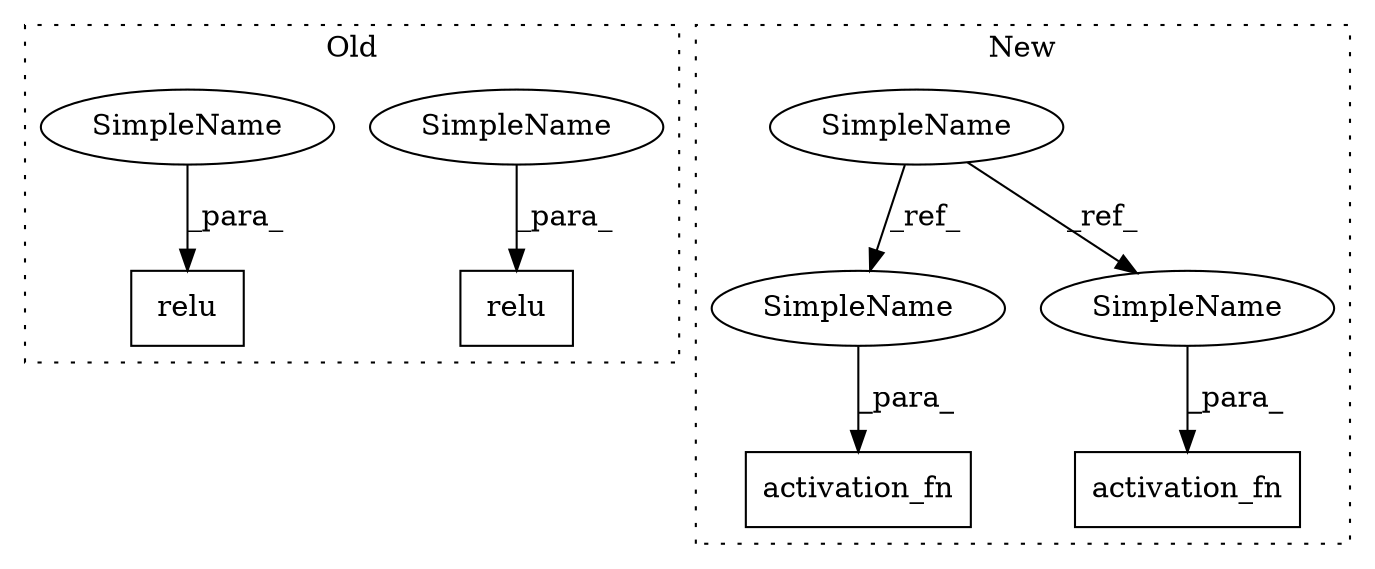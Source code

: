 digraph G {
subgraph cluster0 {
1 [label="relu" a="32" s="8532,8547" l="5,1" shape="box"];
4 [label="relu" a="32" s="8353,8368" l="5,1" shape="box"];
8 [label="SimpleName" a="42" s="8537" l="10" shape="ellipse"];
9 [label="SimpleName" a="42" s="8358" l="10" shape="ellipse"];
label = "Old";
style="dotted";
}
subgraph cluster1 {
2 [label="activation_fn" a="32" s="8974,8998" l="14,1" shape="box"];
3 [label="SimpleName" a="42" s="8375" l="10" shape="ellipse"];
5 [label="activation_fn" a="32" s="8800,8824" l="14,1" shape="box"];
6 [label="SimpleName" a="42" s="8814" l="10" shape="ellipse"];
7 [label="SimpleName" a="42" s="8988" l="10" shape="ellipse"];
label = "New";
style="dotted";
}
3 -> 7 [label="_ref_"];
3 -> 6 [label="_ref_"];
6 -> 5 [label="_para_"];
7 -> 2 [label="_para_"];
8 -> 1 [label="_para_"];
9 -> 4 [label="_para_"];
}